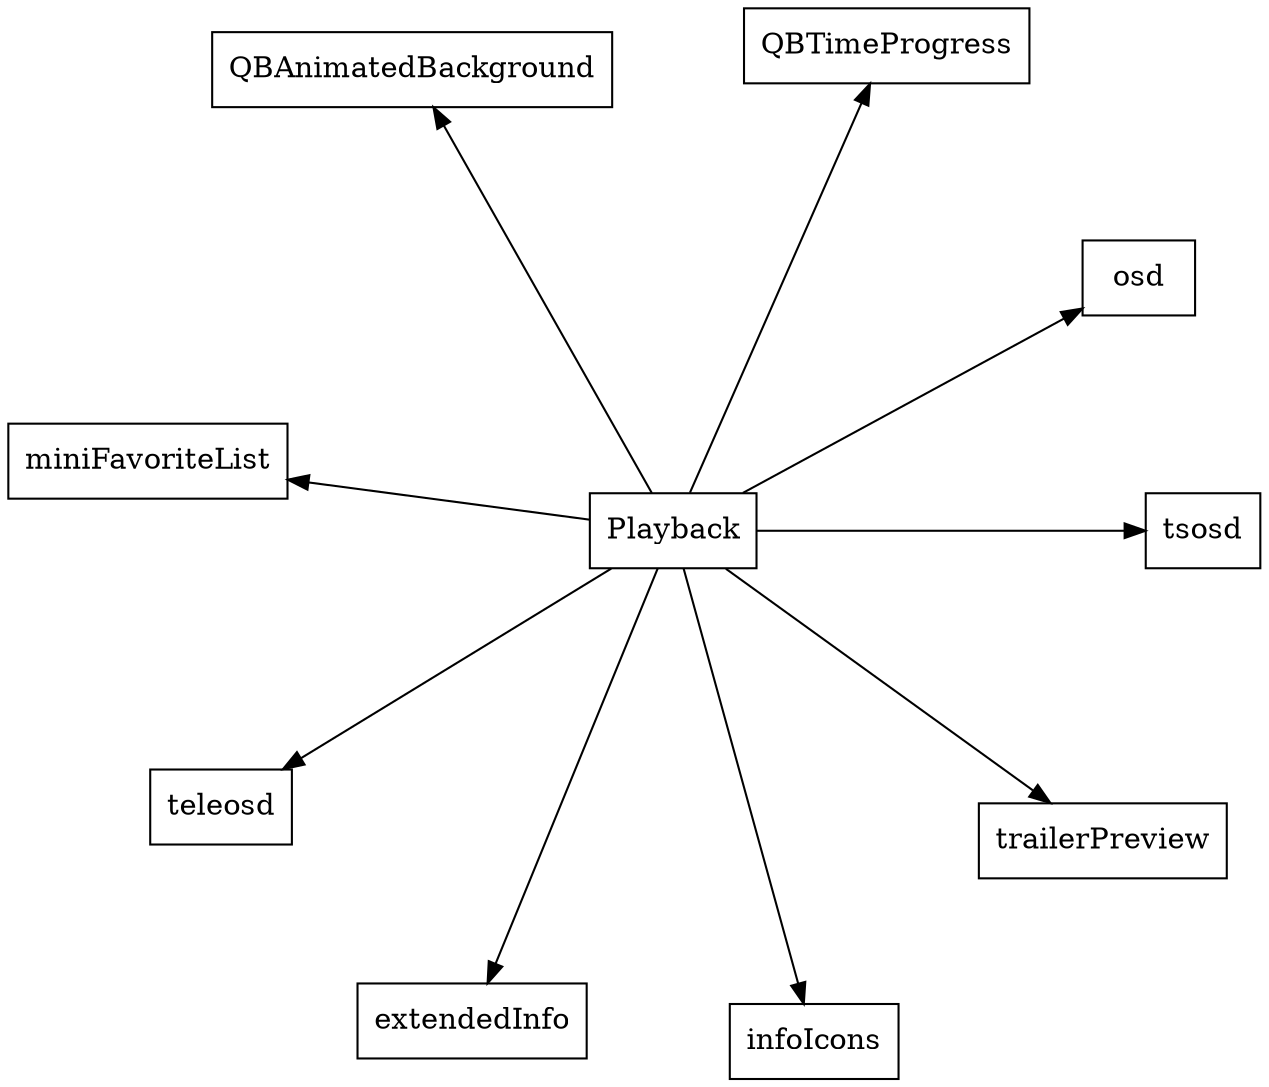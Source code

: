 digraph PlaybackWidgets {
    node [URL="\N.html" shape=box]
    graph [layout="circo"]
    PlaybackWidgets [label="Playback" root=true]
    tsosd
    osd
    QBTimeProgress
    QBAnimatedBackground
    miniFavoriteList
    teleosd
    extendedInfo
    infoIcons
    trailerPreview

    PlaybackWidgets -> tsosd
    PlaybackWidgets -> osd
    PlaybackWidgets -> QBTimeProgress
    PlaybackWidgets -> QBAnimatedBackground
    PlaybackWidgets -> miniFavoriteList
    PlaybackWidgets -> teleosd
    PlaybackWidgets -> extendedInfo
    PlaybackWidgets -> infoIcons
    PlaybackWidgets -> trailerPreview
}
